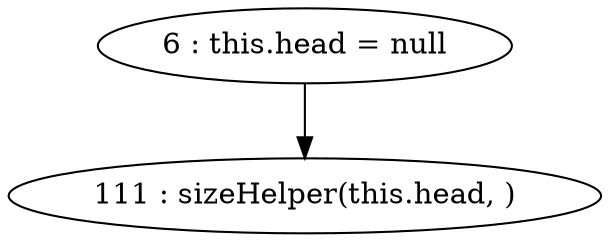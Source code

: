 digraph G {
"6 : this.head = null"
"6 : this.head = null" -> "111 : sizeHelper(this.head, )"
"111 : sizeHelper(this.head, )"
}